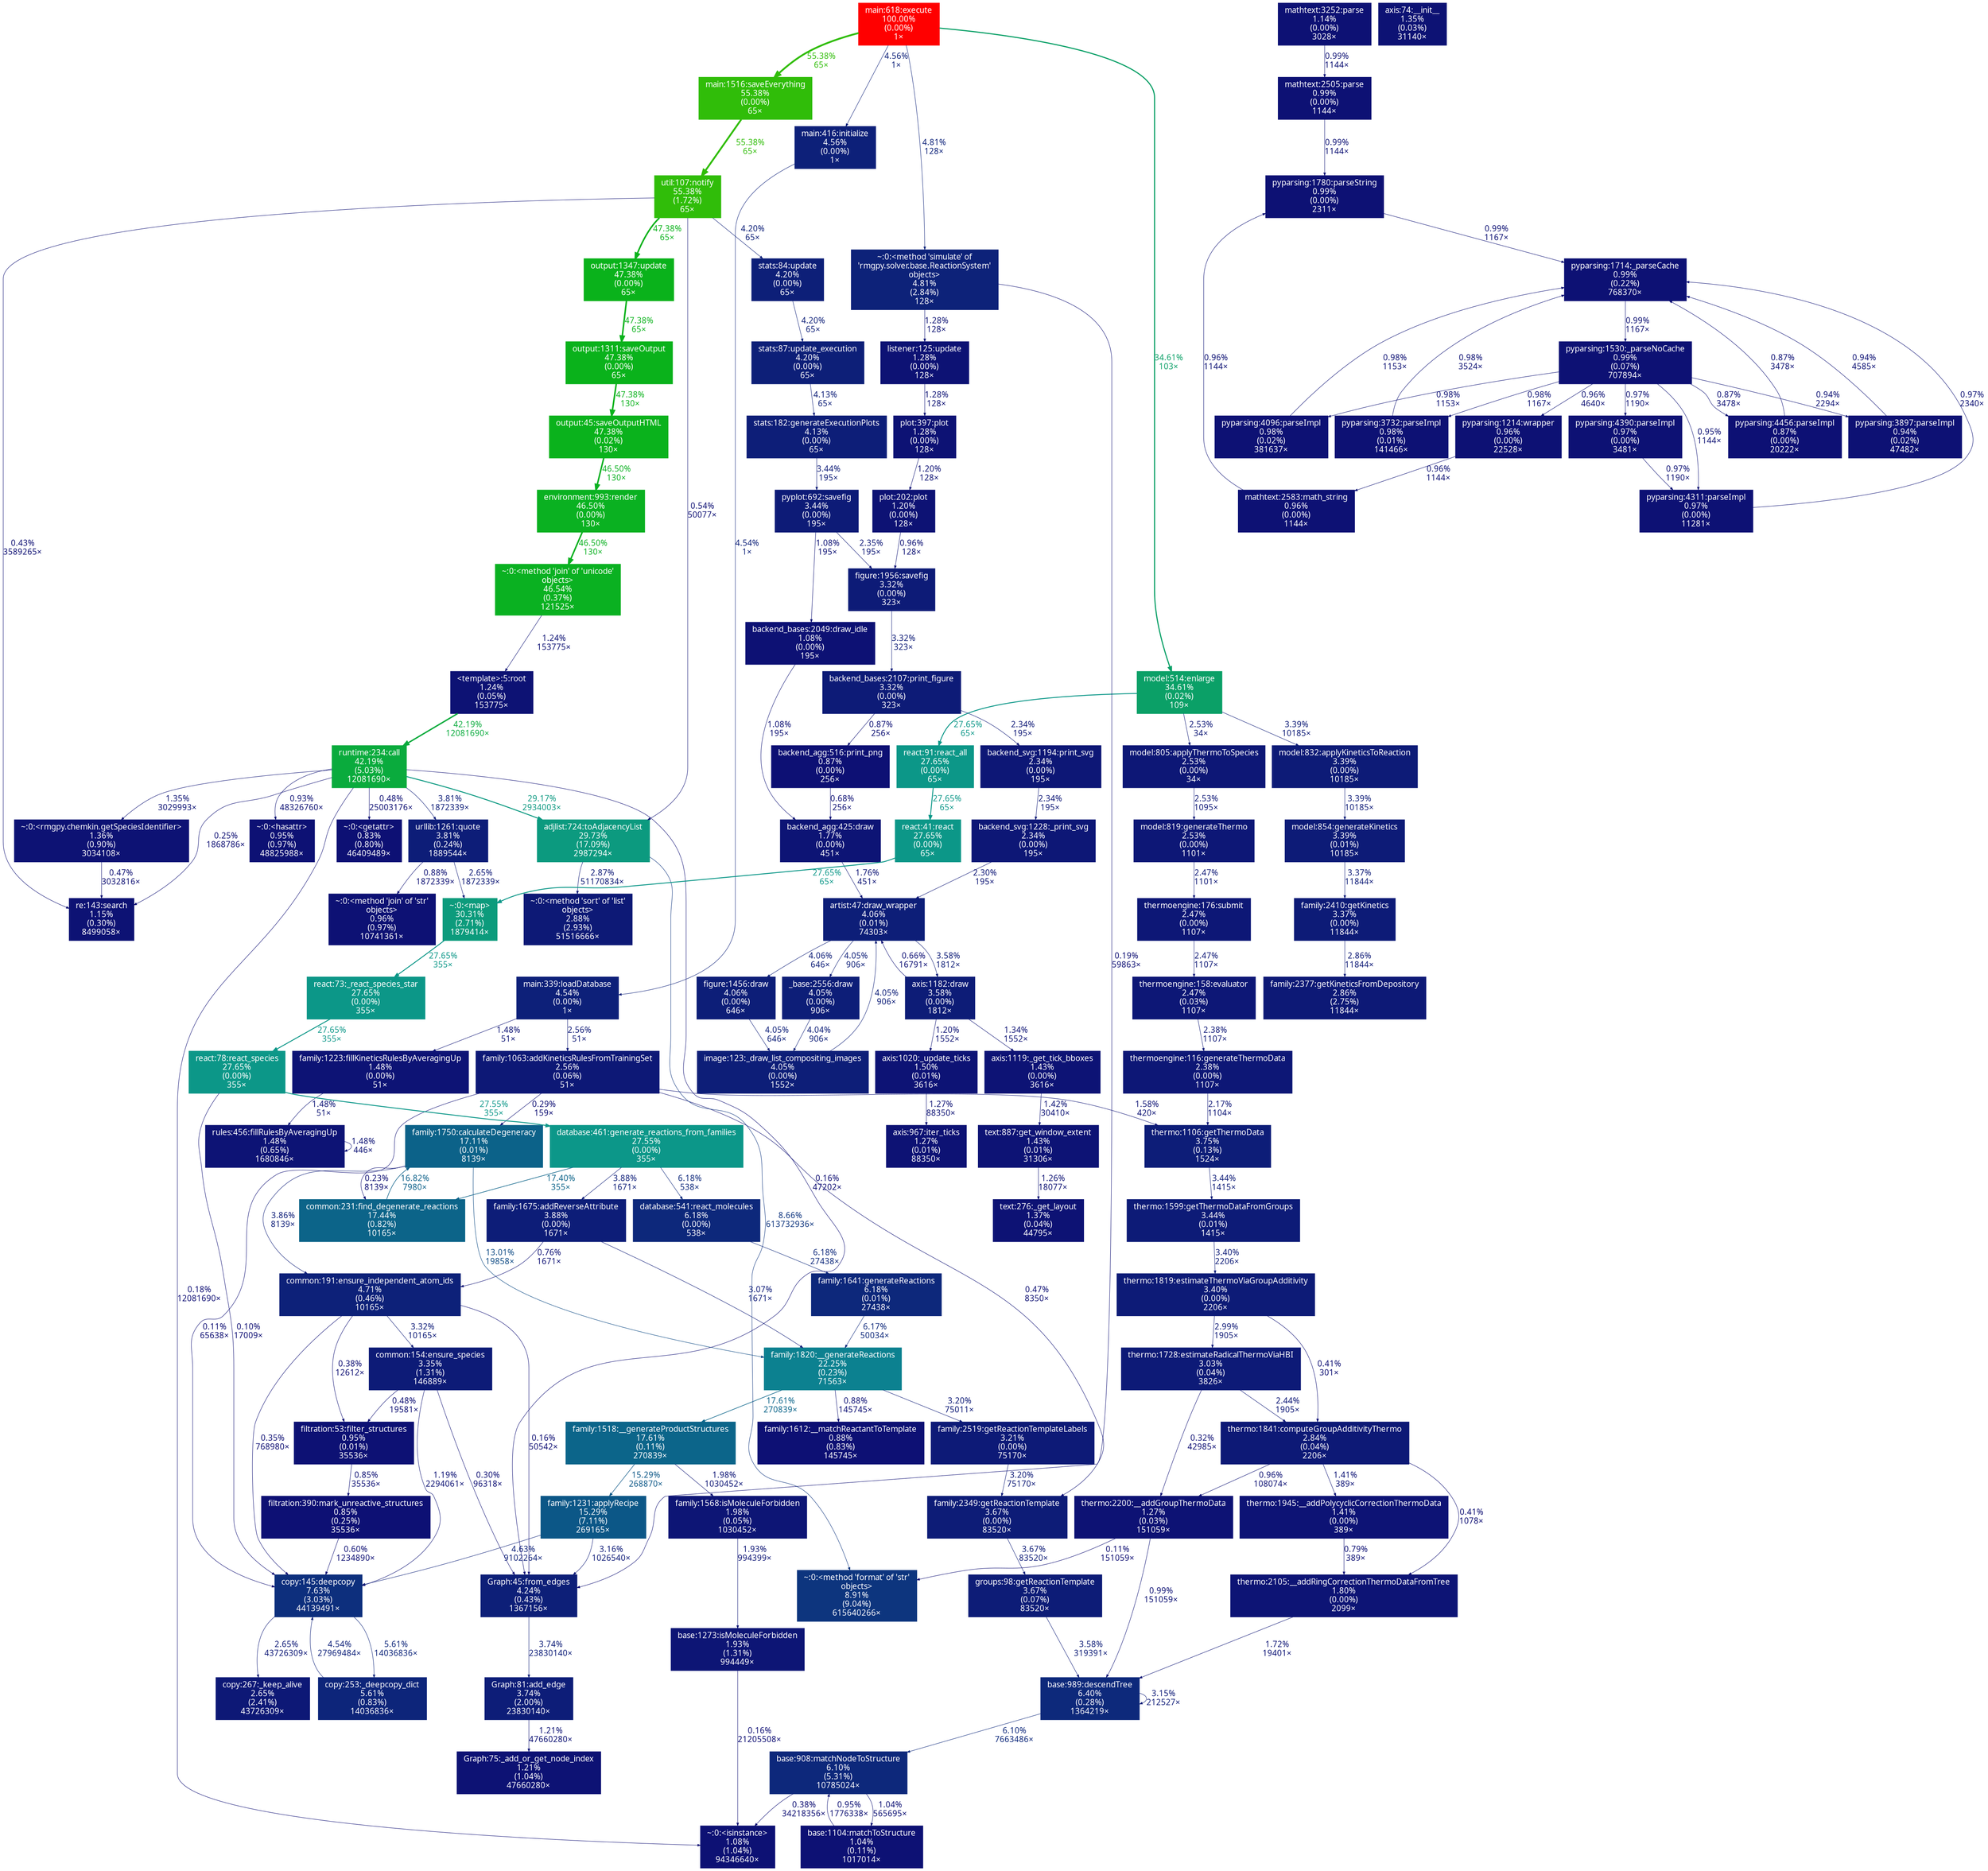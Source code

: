 digraph {
	graph [fontname=ArialMT, nodesep=0.125, ranksep=0.25];
	node [fontcolor=white, fontname=ArialMT, height=0, shape=box, style=filled, width=0];
	edge [fontname=ArialMT];
	32 [color="#0c5787", fontcolor="#ffffff", fontsize="10.00", label="family:1231:applyRecipe\n15.29%\n(7.11%)\n269165×"];
	32 -> 270 [arrowsize="0.35", color="#0d2179", fontcolor="#0d2179", fontsize="10.00", label="4.63%\n9102264×", labeldistance="0.50", penwidth="0.50"];
	32 -> 2818 [arrowsize="0.35", color="#0d1a77", fontcolor="#0d1a77", fontsize="10.00", label="3.16%\n1026540×", labeldistance="0.50", penwidth="0.50"];
	52 [color="#0d1475", fontcolor="#ffffff", fontsize="10.00", label="thermo:2105:__addRingCorrectionThermoDataFromTree\n1.80%\n(0.00%)\n2099×"];
	52 -> 2552 [arrowsize="0.35", color="#0d1475", fontcolor="#0d1475", fontsize="10.00", label="1.72%\n19401×", labeldistance="0.50", penwidth="0.50"];
	54 [color="#0d1976", fontcolor="#ffffff", fontsize="10.00", label="family:2377:getKineticsFromDepository\n2.86%\n(2.75%)\n11844×"];
	56 [color="#0d1876", fontcolor="#ffffff", fontsize="10.00", label="family:1063:addKineticsRulesFromTrainingSet\n2.56%\n(0.06%)\n51×"];
	56 -> 270 [arrowsize="0.35", color="#0d0d73", fontcolor="#0d0d73", fontsize="10.00", label="0.11%\n65638×", labeldistance="0.50", penwidth="0.50"];
	56 -> 710 [arrowsize="0.35", color="#0d0e73", fontcolor="#0d0e73", fontsize="10.00", label="0.29%\n159×", labeldistance="0.50", penwidth="0.50"];
	56 -> 1057 [arrowsize="0.35", color="#0d1375", fontcolor="#0d1375", fontsize="10.00", label="1.58%\n420×", labeldistance="0.50", penwidth="0.50"];
	56 -> 4908 [arrowsize="0.35", color="#0d0f73", fontcolor="#0d0f73", fontsize="10.00", label="0.47%\n8350×", labeldistance="0.50", penwidth="0.50"];
	58 [color="#0d1575", fontcolor="#ffffff", fontsize="10.00", label="base:1273:isMoleculeForbidden\n1.93%\n(1.31%)\n994449×"];
	58 -> 1469 [arrowsize="0.35", color="#0d0d73", fontcolor="#0d0d73", fontsize="10.00", label="0.16%\n21205508×", labeldistance="0.50", penwidth="0.50"];
	67 [color="#0ab21c", fontcolor="#ffffff", fontsize="10.00", label="output:45:saveOutputHTML\n47.38%\n(0.02%)\n130×"];
	67 -> 3054 [arrowsize="0.68", color="#0ab121", fontcolor="#0ab121", fontsize="10.00", label="46.50%\n130×", labeldistance="1.86", penwidth="1.86"];
	68 [color="#0ab21b", fontcolor="#ffffff", fontsize="10.00", label="output:1311:saveOutput\n47.38%\n(0.00%)\n65×"];
	68 -> 67 [arrowsize="0.69", color="#0ab21c", fontcolor="#0ab21c", fontsize="10.00", label="47.38%\n130×", labeldistance="1.90", penwidth="1.90"];
	70 [color="#0c9b7c", fontcolor="#ffffff", fontsize="10.00", label="~:0:<map>\n30.31%\n(2.71%)\n1879414×"];
	70 -> 4297 [arrowsize="0.53", color="#0c9788", fontcolor="#0c9788", fontsize="10.00", label="27.65%\n355×", labeldistance="1.11", penwidth="1.11"];
	92 [color="#0d1174", fontcolor="#ffffff", fontsize="10.00", label="filtration:53:filter_structures\n0.95%\n(0.01%)\n35536×"];
	92 -> 1069 [arrowsize="0.35", color="#0d1074", fontcolor="#0d1074", fontsize="10.00", label="0.85%\n35536×", labeldistance="0.50", penwidth="0.50"];
	114 [color="#0d1174", fontcolor="#ffffff", fontsize="10.00", label="mathtext:3252:parse\n1.14%\n(0.00%)\n3028×"];
	114 -> 556 [arrowsize="0.35", color="#0d1174", fontcolor="#0d1174", fontsize="10.00", label="0.99%\n1144×", labeldistance="0.50", penwidth="0.50"];
	135 [color="#0d1c77", fontcolor="#ffffff", fontsize="10.00", label="groups:98:getReactionTemplate\n3.67%\n(0.07%)\n83520×"];
	135 -> 2552 [arrowsize="0.35", color="#0d1c77", fontcolor="#0d1c77", fontsize="10.00", label="3.58%\n319391×", labeldistance="0.50", penwidth="0.50"];
	183 [color="#0d1e78", fontcolor="#ffffff", fontsize="10.00", label="_base:2556:draw\n4.05%\n(0.00%)\n906×"];
	183 -> 4200 [arrowsize="0.35", color="#0d1e78", fontcolor="#0d1e78", fontsize="10.00", label="4.04%\n906×", labeldistance="0.50", penwidth="0.50"];
	194 [color="#0d1274", fontcolor="#ffffff", fontsize="10.00", label="plot:202:plot\n1.20%\n(0.00%)\n128×"];
	194 -> 628 [arrowsize="0.35", color="#0d1174", fontcolor="#0d1174", fontsize="10.00", label="0.96%\n128×", labeldistance="0.50", penwidth="0.50"];
	214 [color="#0d1074", fontcolor="#ffffff", fontsize="10.00", label="~:0:<getattr>\n0.83%\n(0.80%)\n46409489×"];
	243 [color="#0d1174", fontcolor="#ffffff", fontsize="10.00", label="~:0:<hasattr>\n0.95%\n(0.97%)\n48825988×"];
	270 [color="#0d2f7d", fontcolor="#ffffff", fontsize="10.00", label="copy:145:deepcopy\n7.63%\n(3.03%)\n44139491×"];
	270 -> 991 [arrowsize="0.35", color="#0d1876", fontcolor="#0d1876", fontsize="10.00", label="2.65%\n43726309×", labeldistance="0.50", penwidth="0.50"];
	270 -> 997 [arrowsize="0.35", color="#0d257a", fontcolor="#0d257a", fontsize="10.00", label="5.61%\n14036836×", labeldistance="0.50", penwidth="0.50"];
	296 [color="#ff0000", fontcolor="#ffffff", fontsize="10.00", label="main:618:execute\n100.00%\n(0.00%)\n1×"];
	296 -> 385 [arrowsize="0.35", color="#0d2079", fontcolor="#0d2079", fontsize="10.00", label="4.56%\n1×", labeldistance="0.50", penwidth="0.50"];
	296 -> 945 [arrowsize="0.59", color="#0ba067", fontcolor="#0ba067", fontsize="10.00", label="34.61%\n103×", labeldistance="1.38", penwidth="1.38"];
	296 -> 1066 [arrowsize="0.35", color="#0d2279", fontcolor="#0d2279", fontsize="10.00", label="4.81%\n128×", labeldistance="0.50", penwidth="0.50"];
	296 -> 1238 [arrowsize="0.74", color="#30bd09", fontcolor="#30bd09", fontsize="10.00", label="55.38%\n65×", labeldistance="2.22", penwidth="2.22"];
	305 [color="#0d1174", fontcolor="#ffffff", fontsize="10.00", label="pyparsing:1214:wrapper\n0.96%\n(0.00%)\n22528×"];
	305 -> 559 [arrowsize="0.35", color="#0d1174", fontcolor="#0d1174", fontsize="10.00", label="0.96%\n1144×", labeldistance="0.50", penwidth="0.50"];
	384 [color="#0d1776", fontcolor="#ffffff", fontsize="10.00", label="thermoengine:176:submit\n2.47%\n(0.00%)\n1107×"];
	384 -> 896 [arrowsize="0.35", color="#0d1776", fontcolor="#0d1776", fontsize="10.00", label="2.47%\n1107×", labeldistance="0.50", penwidth="0.50"];
	385 [color="#0d2079", fontcolor="#ffffff", fontsize="10.00", label="main:416:initialize\n4.56%\n(0.00%)\n1×"];
	385 -> 1985 [arrowsize="0.35", color="#0d2079", fontcolor="#0d2079", fontsize="10.00", label="4.54%\n1×", labeldistance="0.50", penwidth="0.50"];
	386 [color="#0d1776", fontcolor="#ffffff", fontsize="10.00", label="model:819:generateThermo\n2.53%\n(0.00%)\n1101×"];
	386 -> 384 [arrowsize="0.35", color="#0d1776", fontcolor="#0d1776", fontsize="10.00", label="2.47%\n1101×", labeldistance="0.50", penwidth="0.50"];
	414 [color="#0d1b77", fontcolor="#ffffff", fontsize="10.00", label="backend_bases:2107:print_figure\n3.32%\n(0.00%)\n323×"];
	414 -> 1445 [arrowsize="0.35", color="#0d1074", fontcolor="#0d1074", fontsize="10.00", label="0.87%\n256×", labeldistance="0.50", penwidth="0.50"];
	414 -> 1696 [arrowsize="0.35", color="#0d1776", fontcolor="#0d1776", fontsize="10.00", label="2.34%\n195×", labeldistance="0.50", penwidth="0.50"];
	416 [color="#0d1d78", fontcolor="#ffffff", fontsize="10.00", label="family:1675:addReverseAttribute\n3.88%\n(0.00%)\n1671×"];
	416 -> 709 [arrowsize="0.35", color="#0d1074", fontcolor="#0d1074", fontsize="10.00", label="0.76%\n1671×", labeldistance="0.50", penwidth="0.50"];
	416 -> 1731 [arrowsize="0.35", color="#0d1a77", fontcolor="#0d1a77", fontsize="10.00", label="3.07%\n1671×", labeldistance="0.50", penwidth="0.50"];
	417 [color="#0c9789", fontcolor="#ffffff", fontsize="10.00", label="database:461:generate_reactions_from_families\n27.55%\n(0.00%)\n355×"];
	417 -> 416 [arrowsize="0.35", color="#0d1d78", fontcolor="#0d1d78", fontsize="10.00", label="3.88%\n1671×", labeldistance="0.50", penwidth="0.50"];
	417 -> 1972 [arrowsize="0.42", color="#0c6389", fontcolor="#0c6389", fontsize="10.00", label="17.40%\n355×", labeldistance="0.70", penwidth="0.70"];
	417 -> 2722 [arrowsize="0.35", color="#0d287b", fontcolor="#0d287b", fontsize="10.00", label="6.18%\n538×", labeldistance="0.50", penwidth="0.50"];
	461 [color="#0d1274", fontcolor="#ffffff", fontsize="10.00", label="text:276:_get_layout\n1.37%\n(0.04%)\n44795×"];
	463 [color="#0d1375", fontcolor="#ffffff", fontsize="10.00", label="text:887:get_window_extent\n1.43%\n(0.01%)\n31306×"];
	463 -> 461 [arrowsize="0.35", color="#0d1274", fontcolor="#0d1274", fontsize="10.00", label="1.26%\n18077×", labeldistance="0.50", penwidth="0.50"];
	548 [color="#0d1e78", fontcolor="#ffffff", fontsize="10.00", label="figure:1456:draw\n4.06%\n(0.00%)\n646×"];
	548 -> 4200 [arrowsize="0.35", color="#0d1e78", fontcolor="#0d1e78", fontsize="10.00", label="4.05%\n646×", labeldistance="0.50", penwidth="0.50"];
	550 [color="#0d1c77", fontcolor="#ffffff", fontsize="10.00", label="axis:1182:draw\n3.58%\n(0.00%)\n1812×"];
	550 -> 610 [arrowsize="0.35", color="#0d1274", fontcolor="#0d1274", fontsize="10.00", label="1.20%\n1552×", labeldistance="0.50", penwidth="0.50"];
	550 -> 1249 [arrowsize="0.35", color="#0d0f74", fontcolor="#0d0f74", fontsize="10.00", label="0.66%\n16791×", labeldistance="0.50", penwidth="0.50"];
	550 -> 3291 [arrowsize="0.35", color="#0d1274", fontcolor="#0d1274", fontsize="10.00", label="1.34%\n1552×", labeldistance="0.50", penwidth="0.50"];
	556 [color="#0d1174", fontcolor="#ffffff", fontsize="10.00", label="mathtext:2505:parse\n0.99%\n(0.00%)\n1144×"];
	556 -> 3200 [arrowsize="0.35", color="#0d1174", fontcolor="#0d1174", fontsize="10.00", label="0.99%\n1144×", labeldistance="0.50", penwidth="0.50"];
	559 [color="#0d1174", fontcolor="#ffffff", fontsize="10.00", label="mathtext:2583:math_string\n0.96%\n(0.00%)\n1144×"];
	559 -> 3200 [arrowsize="0.35", color="#0d1174", fontcolor="#0d1174", fontsize="10.00", label="0.96%\n1144×", labeldistance="0.50", penwidth="0.50"];
	610 [color="#0d1375", fontcolor="#ffffff", fontsize="10.00", label="axis:1020:_update_ticks\n1.50%\n(0.01%)\n3616×"];
	610 -> 1278 [arrowsize="0.35", color="#0d1274", fontcolor="#0d1274", fontsize="10.00", label="1.27%\n88350×", labeldistance="0.50", penwidth="0.50"];
	622 [color="#0d287b", fontcolor="#ffffff", fontsize="10.00", label="base:908:matchNodeToStructure\n6.10%\n(5.31%)\n10785024×"];
	622 -> 1469 [arrowsize="0.35", color="#0d0e73", fontcolor="#0d0e73", fontsize="10.00", label="0.38%\n34218356×", labeldistance="0.50", penwidth="0.50"];
	622 -> 1548 [arrowsize="0.35", color="#0d1174", fontcolor="#0d1174", fontsize="10.00", label="1.04%\n565695×", labeldistance="0.50", penwidth="0.50"];
	626 [color="#0d357e", fontcolor="#ffffff", fontsize="10.00", label="~:0:<method 'format' of 'str'\nobjects>\n8.91%\n(9.04%)\n615640266×"];
	628 [color="#0d1b77", fontcolor="#ffffff", fontsize="10.00", label="figure:1956:savefig\n3.32%\n(0.00%)\n323×"];
	628 -> 414 [arrowsize="0.35", color="#0d1b77", fontcolor="#0d1b77", fontsize="10.00", label="3.32%\n323×", labeldistance="0.50", penwidth="0.50"];
	657 [color="#0d1274", fontcolor="#ffffff", fontsize="10.00", label="axis:74:__init__\n1.35%\n(0.03%)\n31140×"];
	676 [color="#0d1375", fontcolor="#ffffff", fontsize="10.00", label="rules:456:fillRulesByAveragingUp\n1.48%\n(0.65%)\n1680846×"];
	676 -> 676 [arrowsize="0.35", color="#0d1375", fontcolor="#0d1375", fontsize="10.00", label="1.48%\n446×", labeldistance="0.50", penwidth="0.50"];
	677 [color="#0d1375", fontcolor="#ffffff", fontsize="10.00", label="family:1223:fillKineticsRulesByAveragingUp\n1.48%\n(0.00%)\n51×"];
	677 -> 676 [arrowsize="0.35", color="#0d1375", fontcolor="#0d1375", fontsize="10.00", label="1.48%\n51×", labeldistance="0.50", penwidth="0.50"];
	709 [color="#0d2179", fontcolor="#ffffff", fontsize="10.00", label="common:191:ensure_independent_atom_ids\n4.71%\n(0.46%)\n10165×"];
	709 -> 92 [arrowsize="0.35", color="#0d0e73", fontcolor="#0d0e73", fontsize="10.00", label="0.38%\n12612×", labeldistance="0.50", penwidth="0.50"];
	709 -> 270 [arrowsize="0.35", color="#0d0e73", fontcolor="#0d0e73", fontsize="10.00", label="0.35%\n768980×", labeldistance="0.50", penwidth="0.50"];
	709 -> 1064 [arrowsize="0.35", color="#0d1b77", fontcolor="#0d1b77", fontsize="10.00", label="3.32%\n10165×", labeldistance="0.50", penwidth="0.50"];
	709 -> 2818 [arrowsize="0.35", color="#0d0d73", fontcolor="#0d0d73", fontsize="10.00", label="0.16%\n50542×", labeldistance="0.50", penwidth="0.50"];
	710 [color="#0c6289", fontcolor="#ffffff", fontsize="10.00", label="family:1750:calculateDegeneracy\n17.11%\n(0.01%)\n8139×"];
	710 -> 709 [arrowsize="0.35", color="#0d1d78", fontcolor="#0d1d78", fontsize="10.00", label="3.86%\n8139×", labeldistance="0.50", penwidth="0.50"];
	710 -> 1731 [arrowsize="0.36", color="#0d4a84", fontcolor="#0d4a84", fontsize="10.00", label="13.01%\n19858×", labeldistance="0.52", penwidth="0.52"];
	710 -> 1972 [arrowsize="0.35", color="#0d0e73", fontcolor="#0d0e73", fontsize="10.00", label="0.23%\n8139×", labeldistance="0.50", penwidth="0.50"];
	728 [color="#0d1475", fontcolor="#ffffff", fontsize="10.00", label="backend_agg:425:draw\n1.77%\n(0.00%)\n451×"];
	728 -> 1249 [arrowsize="0.35", color="#0d1475", fontcolor="#0d1475", fontsize="10.00", label="1.76%\n451×", labeldistance="0.50", penwidth="0.50"];
	731 [color="#0d1b77", fontcolor="#ffffff", fontsize="10.00", label="model:854:generateKinetics\n3.39%\n(0.01%)\n10185×"];
	731 -> 950 [arrowsize="0.35", color="#0d1b77", fontcolor="#0d1b77", fontsize="10.00", label="3.37%\n11844×", labeldistance="0.50", penwidth="0.50"];
	761 [color="#30bd09", fontcolor="#ffffff", fontsize="10.00", label="util:107:notify\n55.38%\n(1.72%)\n65×"];
	761 -> 1562 [arrowsize="0.35", color="#0d0f73", fontcolor="#0d0f73", fontsize="10.00", label="0.54%\n50077×", labeldistance="0.50", penwidth="0.50"];
	761 -> 1915 [arrowsize="0.69", color="#0ab21b", fontcolor="#0ab21b", fontsize="10.00", label="47.38%\n65×", labeldistance="1.90", penwidth="1.90"];
	761 -> 3738 [arrowsize="0.35", color="#0d1f78", fontcolor="#0d1f78", fontsize="10.00", label="4.20%\n65×", labeldistance="0.50", penwidth="0.50"];
	761 -> 4423 [arrowsize="0.35", color="#0d0f73", fontcolor="#0d0f73", fontsize="10.00", label="0.43%\n3589265×", labeldistance="0.50", penwidth="0.50"];
	882 [color="#0d1f78", fontcolor="#ffffff", fontsize="10.00", label="stats:87:update_execution\n4.20%\n(0.00%)\n65×"];
	882 -> 1172 [arrowsize="0.35", color="#0d1e78", fontcolor="#0d1e78", fontsize="10.00", label="4.13%\n65×", labeldistance="0.50", penwidth="0.50"];
	895 [color="#0d1274", fontcolor="#ffffff", fontsize="10.00", label="<template>:5:root\n1.24%\n(0.05%)\n153775×"];
	895 -> 1065 [arrowsize="0.65", color="#0aab3d", fontcolor="#0aab3d", fontsize="10.00", label="42.19%\n12081690×", labeldistance="1.69", penwidth="1.69"];
	896 [color="#0d1776", fontcolor="#ffffff", fontsize="10.00", label="thermoengine:158:evaluator\n2.47%\n(0.03%)\n1107×"];
	896 -> 3551 [arrowsize="0.35", color="#0d1776", fontcolor="#0d1776", fontsize="10.00", label="2.38%\n1107×", labeldistance="0.50", penwidth="0.50"];
	939 [color="#0d1074", fontcolor="#ffffff", fontsize="10.00", label="family:1612:__matchReactantToTemplate\n0.88%\n(0.83%)\n145745×"];
	945 [color="#0ba067", fontcolor="#ffffff", fontsize="10.00", label="model:514:enlarge\n34.61%\n(0.02%)\n109×"];
	945 -> 3008 [arrowsize="0.53", color="#0c9788", fontcolor="#0c9788", fontsize="10.00", label="27.65%\n65×", labeldistance="1.11", penwidth="1.11"];
	945 -> 3348 [arrowsize="0.35", color="#0d1b77", fontcolor="#0d1b77", fontsize="10.00", label="3.39%\n10185×", labeldistance="0.50", penwidth="0.50"];
	945 -> 3552 [arrowsize="0.35", color="#0d1776", fontcolor="#0d1776", fontsize="10.00", label="2.53%\n34×", labeldistance="0.50", penwidth="0.50"];
	950 [color="#0d1b77", fontcolor="#ffffff", fontsize="10.00", label="family:2410:getKinetics\n3.37%\n(0.00%)\n11844×"];
	950 -> 54 [arrowsize="0.35", color="#0d1976", fontcolor="#0d1976", fontsize="10.00", label="2.86%\n11844×", labeldistance="0.50", penwidth="0.50"];
	991 [color="#0d1876", fontcolor="#ffffff", fontsize="10.00", label="copy:267:_keep_alive\n2.65%\n(2.41%)\n43726309×"];
	997 [color="#0d257a", fontcolor="#ffffff", fontsize="10.00", label="copy:253:_deepcopy_dict\n5.61%\n(0.83%)\n14036836×"];
	997 -> 270 [arrowsize="0.35", color="#0d2079", fontcolor="#0d2079", fontsize="10.00", label="4.54%\n27969484×", labeldistance="0.50", penwidth="0.50"];
	1006 [color="#0d1174", fontcolor="#ffffff", fontsize="10.00", label="pyparsing:1530:_parseNoCache\n0.99%\n(0.07%)\n707894×"];
	1006 -> 305 [arrowsize="0.35", color="#0d1174", fontcolor="#0d1174", fontsize="10.00", label="0.96%\n4640×", labeldistance="0.50", penwidth="0.50"];
	1006 -> 1802 [arrowsize="0.35", color="#0d1174", fontcolor="#0d1174", fontsize="10.00", label="0.98%\n1167×", labeldistance="0.50", penwidth="0.50"];
	1006 -> 2658 [arrowsize="0.35", color="#0d1074", fontcolor="#0d1074", fontsize="10.00", label="0.87%\n3478×", labeldistance="0.50", penwidth="0.50"];
	1006 -> 2728 [arrowsize="0.35", color="#0d1174", fontcolor="#0d1174", fontsize="10.00", label="0.94%\n2294×", labeldistance="0.50", penwidth="0.50"];
	1006 -> 3377 [arrowsize="0.35", color="#0d1174", fontcolor="#0d1174", fontsize="10.00", label="0.95%\n1144×", labeldistance="0.50", penwidth="0.50"];
	1006 -> 3780 [arrowsize="0.35", color="#0d1174", fontcolor="#0d1174", fontsize="10.00", label="0.97%\n1190×", labeldistance="0.50", penwidth="0.50"];
	1006 -> 4653 [arrowsize="0.35", color="#0d1174", fontcolor="#0d1174", fontsize="10.00", label="0.98%\n1153×", labeldistance="0.50", penwidth="0.50"];
	1057 [color="#0d1d78", fontcolor="#ffffff", fontsize="10.00", label="thermo:1106:getThermoData\n3.75%\n(0.13%)\n1524×"];
	1057 -> 3749 [arrowsize="0.35", color="#0d1b77", fontcolor="#0d1b77", fontsize="10.00", label="3.44%\n1415×", labeldistance="0.50", penwidth="0.50"];
	1059 [color="#0d1a77", fontcolor="#ffffff", fontsize="10.00", label="thermo:1728:estimateRadicalThermoViaHBI\n3.03%\n(0.04%)\n3826×"];
	1059 -> 1818 [arrowsize="0.35", color="#0d0e73", fontcolor="#0d0e73", fontsize="10.00", label="0.32%\n42985×", labeldistance="0.50", penwidth="0.50"];
	1059 -> 3056 [arrowsize="0.35", color="#0d1776", fontcolor="#0d1776", fontsize="10.00", label="2.44%\n1905×", labeldistance="0.50", penwidth="0.50"];
	1064 [color="#0d1b77", fontcolor="#ffffff", fontsize="10.00", label="common:154:ensure_species\n3.35%\n(1.31%)\n146889×"];
	1064 -> 92 [arrowsize="0.35", color="#0d0f73", fontcolor="#0d0f73", fontsize="10.00", label="0.48%\n19581×", labeldistance="0.50", penwidth="0.50"];
	1064 -> 270 [arrowsize="0.35", color="#0d1274", fontcolor="#0d1274", fontsize="10.00", label="1.19%\n2294061×", labeldistance="0.50", penwidth="0.50"];
	1064 -> 2818 [arrowsize="0.35", color="#0d0e73", fontcolor="#0d0e73", fontsize="10.00", label="0.30%\n96318×", labeldistance="0.50", penwidth="0.50"];
	1065 [color="#0aab3d", fontcolor="#ffffff", fontsize="10.00", label="runtime:234:call\n42.19%\n(5.03%)\n12081690×"];
	1065 -> 214 [arrowsize="0.35", color="#0d0f73", fontcolor="#0d0f73", fontsize="10.00", label="0.48%\n25003176×", labeldistance="0.50", penwidth="0.50"];
	1065 -> 243 [arrowsize="0.35", color="#0d1174", fontcolor="#0d1174", fontsize="10.00", label="0.93%\n48326760×", labeldistance="0.50", penwidth="0.50"];
	1065 -> 1394 [arrowsize="0.35", color="#0d1d78", fontcolor="#0d1d78", fontsize="10.00", label="3.81%\n1872339×", labeldistance="0.50", penwidth="0.50"];
	1065 -> 1469 [arrowsize="0.35", color="#0d0d73", fontcolor="#0d0d73", fontsize="10.00", label="0.18%\n12081690×", labeldistance="0.50", penwidth="0.50"];
	1065 -> 1562 [arrowsize="0.54", color="#0c9981", fontcolor="#0c9981", fontsize="10.00", label="29.17%\n2934003×", labeldistance="1.17", penwidth="1.17"];
	1065 -> 2818 [arrowsize="0.35", color="#0d0d73", fontcolor="#0d0d73", fontsize="10.00", label="0.16%\n47202×", labeldistance="0.50", penwidth="0.50"];
	1065 -> 3214 [arrowsize="0.35", color="#0d1274", fontcolor="#0d1274", fontsize="10.00", label="1.35%\n3029993×", labeldistance="0.50", penwidth="0.50"];
	1065 -> 4423 [arrowsize="0.35", color="#0d0e73", fontcolor="#0d0e73", fontsize="10.00", label="0.25%\n1868786×", labeldistance="0.50", penwidth="0.50"];
	1066 [color="#0d2279", fontcolor="#ffffff", fontsize="10.00", label="~:0:<method 'simulate' of\n'rmgpy.solver.base.ReactionSystem'\nobjects>\n4.81%\n(2.84%)\n128×"];
	1066 -> 2577 [arrowsize="0.35", color="#0d1274", fontcolor="#0d1274", fontsize="10.00", label="1.28%\n128×", labeldistance="0.50", penwidth="0.50"];
	1066 -> 2818 [arrowsize="0.35", color="#0d0e73", fontcolor="#0d0e73", fontsize="10.00", label="0.19%\n59863×", labeldistance="0.50", penwidth="0.50"];
	1069 [color="#0d1074", fontcolor="#ffffff", fontsize="10.00", label="filtration:390:mark_unreactive_structures\n0.85%\n(0.25%)\n35536×"];
	1069 -> 270 [arrowsize="0.35", color="#0d0f74", fontcolor="#0d0f74", fontsize="10.00", label="0.60%\n1234890×", labeldistance="0.50", penwidth="0.50"];
	1158 [color="#0d1174", fontcolor="#ffffff", fontsize="10.00", label="pyparsing:1714:_parseCache\n0.99%\n(0.22%)\n768370×"];
	1158 -> 1006 [arrowsize="0.35", color="#0d1174", fontcolor="#0d1174", fontsize="10.00", label="0.99%\n1167×", labeldistance="0.50", penwidth="0.50"];
	1171 [color="#0d1b77", fontcolor="#ffffff", fontsize="10.00", label="pyplot:692:savefig\n3.44%\n(0.00%)\n195×"];
	1171 -> 628 [arrowsize="0.35", color="#0d1776", fontcolor="#0d1776", fontsize="10.00", label="2.35%\n195×", labeldistance="0.50", penwidth="0.50"];
	1171 -> 1446 [arrowsize="0.35", color="#0d1174", fontcolor="#0d1174", fontsize="10.00", label="1.08%\n195×", labeldistance="0.50", penwidth="0.50"];
	1172 [color="#0d1e78", fontcolor="#ffffff", fontsize="10.00", label="stats:182:generateExecutionPlots\n4.13%\n(0.00%)\n65×"];
	1172 -> 1171 [arrowsize="0.35", color="#0d1b77", fontcolor="#0d1b77", fontsize="10.00", label="3.44%\n195×", labeldistance="0.50", penwidth="0.50"];
	1187 [color="#0d1976", fontcolor="#ffffff", fontsize="10.00", label="~:0:<method 'sort' of 'list'\nobjects>\n2.88%\n(2.93%)\n51516666×"];
	1238 [color="#30bd09", fontcolor="#ffffff", fontsize="10.00", label="main:1516:saveEverything\n55.38%\n(0.00%)\n65×"];
	1238 -> 761 [arrowsize="0.74", color="#30bd09", fontcolor="#30bd09", fontsize="10.00", label="55.38%\n65×", labeldistance="2.22", penwidth="2.22"];
	1249 [color="#0d1e78", fontcolor="#ffffff", fontsize="10.00", label="artist:47:draw_wrapper\n4.06%\n(0.01%)\n74303×"];
	1249 -> 183 [arrowsize="0.35", color="#0d1e78", fontcolor="#0d1e78", fontsize="10.00", label="4.05%\n906×", labeldistance="0.50", penwidth="0.50"];
	1249 -> 548 [arrowsize="0.35", color="#0d1e78", fontcolor="#0d1e78", fontsize="10.00", label="4.06%\n646×", labeldistance="0.50", penwidth="0.50"];
	1249 -> 550 [arrowsize="0.35", color="#0d1c77", fontcolor="#0d1c77", fontsize="10.00", label="3.58%\n1812×", labeldistance="0.50", penwidth="0.50"];
	1278 [color="#0d1274", fontcolor="#ffffff", fontsize="10.00", label="axis:967:iter_ticks\n1.27%\n(0.01%)\n88350×"];
	1394 [color="#0d1d78", fontcolor="#ffffff", fontsize="10.00", label="urllib:1261:quote\n3.81%\n(0.24%)\n1889544×"];
	1394 -> 70 [arrowsize="0.35", color="#0d1876", fontcolor="#0d1876", fontsize="10.00", label="2.65%\n1872339×", labeldistance="0.50", penwidth="0.50"];
	1394 -> 2167 [arrowsize="0.35", color="#0d1074", fontcolor="#0d1074", fontsize="10.00", label="0.88%\n1872339×", labeldistance="0.50", penwidth="0.50"];
	1445 [color="#0d1074", fontcolor="#ffffff", fontsize="10.00", label="backend_agg:516:print_png\n0.87%\n(0.00%)\n256×"];
	1445 -> 728 [arrowsize="0.35", color="#0d1074", fontcolor="#0d1074", fontsize="10.00", label="0.68%\n256×", labeldistance="0.50", penwidth="0.50"];
	1446 [color="#0d1174", fontcolor="#ffffff", fontsize="10.00", label="backend_bases:2049:draw_idle\n1.08%\n(0.00%)\n195×"];
	1446 -> 728 [arrowsize="0.35", color="#0d1174", fontcolor="#0d1174", fontsize="10.00", label="1.08%\n195×", labeldistance="0.50", penwidth="0.50"];
	1469 [color="#0d1174", fontcolor="#ffffff", fontsize="10.00", label="~:0:<isinstance>\n1.08%\n(1.04%)\n94346640×"];
	1548 [color="#0d1174", fontcolor="#ffffff", fontsize="10.00", label="base:1104:matchToStructure\n1.04%\n(0.11%)\n1017014×"];
	1548 -> 622 [arrowsize="0.35", color="#0d1174", fontcolor="#0d1174", fontsize="10.00", label="0.95%\n1776338×", labeldistance="0.50", penwidth="0.50"];
	1562 [color="#0c9a7f", fontcolor="#ffffff", fontsize="10.00", label="adjlist:724:toAdjacencyList\n29.73%\n(17.09%)\n2987294×"];
	1562 -> 626 [arrowsize="0.35", color="#0d347e", fontcolor="#0d347e", fontsize="10.00", label="8.66%\n613732936×", labeldistance="0.50", penwidth="0.50"];
	1562 -> 1187 [arrowsize="0.35", color="#0d1976", fontcolor="#0d1976", fontsize="10.00", label="2.87%\n51170834×", labeldistance="0.50", penwidth="0.50"];
	1696 [color="#0d1776", fontcolor="#ffffff", fontsize="10.00", label="backend_svg:1194:print_svg\n2.34%\n(0.00%)\n195×"];
	1696 -> 3288 [arrowsize="0.35", color="#0d1776", fontcolor="#0d1776", fontsize="10.00", label="2.34%\n195×", labeldistance="0.50", penwidth="0.50"];
	1731 [color="#0c8190", fontcolor="#ffffff", fontsize="10.00", label="family:1820:__generateReactions\n22.25%\n(0.23%)\n71563×"];
	1731 -> 939 [arrowsize="0.35", color="#0d1074", fontcolor="#0d1074", fontsize="10.00", label="0.88%\n145745×", labeldistance="0.50", penwidth="0.50"];
	1731 -> 3912 [arrowsize="0.42", color="#0c658a", fontcolor="#0c658a", fontsize="10.00", label="17.61%\n270839×", labeldistance="0.70", penwidth="0.70"];
	1731 -> 3962 [arrowsize="0.35", color="#0d1a77", fontcolor="#0d1a77", fontsize="10.00", label="3.20%\n75011×", labeldistance="0.50", penwidth="0.50"];
	1802 [color="#0d1174", fontcolor="#ffffff", fontsize="10.00", label="pyparsing:3732:parseImpl\n0.98%\n(0.01%)\n141466×"];
	1802 -> 1158 [arrowsize="0.35", color="#0d1174", fontcolor="#0d1174", fontsize="10.00", label="0.98%\n3524×", labeldistance="0.50", penwidth="0.50"];
	1818 [color="#0d1274", fontcolor="#ffffff", fontsize="10.00", label="thermo:2200:__addGroupThermoData\n1.27%\n(0.03%)\n151059×"];
	1818 -> 626 [arrowsize="0.35", color="#0d0d73", fontcolor="#0d0d73", fontsize="10.00", label="0.11%\n151059×", labeldistance="0.50", penwidth="0.50"];
	1818 -> 2552 [arrowsize="0.35", color="#0d1174", fontcolor="#0d1174", fontsize="10.00", label="0.99%\n151059×", labeldistance="0.50", penwidth="0.50"];
	1833 [color="#0c9788", fontcolor="#ffffff", fontsize="10.00", label="react:41:react\n27.65%\n(0.00%)\n65×"];
	1833 -> 70 [arrowsize="0.53", color="#0c9788", fontcolor="#0c9788", fontsize="10.00", label="27.65%\n65×", labeldistance="1.11", penwidth="1.11"];
	1906 [color="#0d1575", fontcolor="#ffffff", fontsize="10.00", label="family:1568:isMoleculeForbidden\n1.98%\n(0.05%)\n1030452×"];
	1906 -> 58 [arrowsize="0.35", color="#0d1575", fontcolor="#0d1575", fontsize="10.00", label="1.93%\n994399×", labeldistance="0.50", penwidth="0.50"];
	1915 [color="#0ab21b", fontcolor="#ffffff", fontsize="10.00", label="output:1347:update\n47.38%\n(0.00%)\n65×"];
	1915 -> 68 [arrowsize="0.69", color="#0ab21b", fontcolor="#0ab21b", fontsize="10.00", label="47.38%\n65×", labeldistance="1.90", penwidth="1.90"];
	1972 [color="#0c6489", fontcolor="#ffffff", fontsize="10.00", label="common:231:find_degenerate_reactions\n17.44%\n(0.82%)\n10165×"];
	1972 -> 710 [arrowsize="0.41", color="#0c6089", fontcolor="#0c6089", fontsize="10.00", label="16.82%\n7980×", labeldistance="0.67", penwidth="0.67"];
	1985 [color="#0d2079", fontcolor="#ffffff", fontsize="10.00", label="main:339:loadDatabase\n4.54%\n(0.00%)\n1×"];
	1985 -> 56 [arrowsize="0.35", color="#0d1876", fontcolor="#0d1876", fontsize="10.00", label="2.56%\n51×", labeldistance="0.50", penwidth="0.50"];
	1985 -> 677 [arrowsize="0.35", color="#0d1375", fontcolor="#0d1375", fontsize="10.00", label="1.48%\n51×", labeldistance="0.50", penwidth="0.50"];
	2041 [color="#0ab121", fontcolor="#ffffff", fontsize="10.00", label="~:0:<method 'join' of 'unicode'\nobjects>\n46.54%\n(0.37%)\n121525×"];
	2041 -> 895 [arrowsize="0.35", color="#0d1274", fontcolor="#0d1274", fontsize="10.00", label="1.24%\n153775×", labeldistance="0.50", penwidth="0.50"];
	2167 [color="#0d1174", fontcolor="#ffffff", fontsize="10.00", label="~:0:<method 'join' of 'str'\nobjects>\n0.96%\n(0.97%)\n10741361×"];
	2175 [color="#0c9788", fontcolor="#ffffff", fontsize="10.00", label="react:78:react_species\n27.65%\n(0.00%)\n355×"];
	2175 -> 270 [arrowsize="0.35", color="#0d0d73", fontcolor="#0d0d73", fontsize="10.00", label="0.10%\n17009×", labeldistance="0.50", penwidth="0.50"];
	2175 -> 417 [arrowsize="0.52", color="#0c9789", fontcolor="#0c9789", fontsize="10.00", label="27.55%\n355×", labeldistance="1.10", penwidth="1.10"];
	2289 [color="#0d1375", fontcolor="#ffffff", fontsize="10.00", label="thermo:1945:__addPolycyclicCorrectionThermoData\n1.41%\n(0.00%)\n389×"];
	2289 -> 52 [arrowsize="0.35", color="#0d1074", fontcolor="#0d1074", fontsize="10.00", label="0.79%\n389×", labeldistance="0.50", penwidth="0.50"];
	2528 [color="#0d1274", fontcolor="#ffffff", fontsize="10.00", label="Graph:75:_add_or_get_node_index\n1.21%\n(1.04%)\n47660280×"];
	2552 [color="#0d297b", fontcolor="#ffffff", fontsize="10.00", label="base:989:descendTree\n6.40%\n(0.28%)\n1364219×"];
	2552 -> 622 [arrowsize="0.35", color="#0d287b", fontcolor="#0d287b", fontsize="10.00", label="6.10%\n7663486×", labeldistance="0.50", penwidth="0.50"];
	2552 -> 2552 [arrowsize="0.35", color="#0d1a77", fontcolor="#0d1a77", fontsize="10.00", label="3.15%\n212527×", labeldistance="0.50", penwidth="0.50"];
	2577 [color="#0d1274", fontcolor="#ffffff", fontsize="10.00", label="listener:125:update\n1.28%\n(0.00%)\n128×"];
	2577 -> 3730 [arrowsize="0.35", color="#0d1274", fontcolor="#0d1274", fontsize="10.00", label="1.28%\n128×", labeldistance="0.50", penwidth="0.50"];
	2658 [color="#0d1074", fontcolor="#ffffff", fontsize="10.00", label="pyparsing:4456:parseImpl\n0.87%\n(0.00%)\n20222×"];
	2658 -> 1158 [arrowsize="0.35", color="#0d1074", fontcolor="#0d1074", fontsize="10.00", label="0.87%\n3478×", labeldistance="0.50", penwidth="0.50"];
	2719 [color="#0d287b", fontcolor="#ffffff", fontsize="10.00", label="family:1641:generateReactions\n6.18%\n(0.01%)\n27438×"];
	2719 -> 1731 [arrowsize="0.35", color="#0d287b", fontcolor="#0d287b", fontsize="10.00", label="6.17%\n50034×", labeldistance="0.50", penwidth="0.50"];
	2722 [color="#0d287b", fontcolor="#ffffff", fontsize="10.00", label="database:541:react_molecules\n6.18%\n(0.00%)\n538×"];
	2722 -> 2719 [arrowsize="0.35", color="#0d287b", fontcolor="#0d287b", fontsize="10.00", label="6.18%\n27438×", labeldistance="0.50", penwidth="0.50"];
	2728 [color="#0d1174", fontcolor="#ffffff", fontsize="10.00", label="pyparsing:3897:parseImpl\n0.94%\n(0.02%)\n47482×"];
	2728 -> 1158 [arrowsize="0.35", color="#0d1174", fontcolor="#0d1174", fontsize="10.00", label="0.94%\n4585×", labeldistance="0.50", penwidth="0.50"];
	2818 [color="#0d1f78", fontcolor="#ffffff", fontsize="10.00", label="Graph:45:from_edges\n4.24%\n(0.43%)\n1367156×"];
	2818 -> 3072 [arrowsize="0.35", color="#0d1d78", fontcolor="#0d1d78", fontsize="10.00", label="3.74%\n23830140×", labeldistance="0.50", penwidth="0.50"];
	3008 [color="#0c9788", fontcolor="#ffffff", fontsize="10.00", label="react:91:react_all\n27.65%\n(0.00%)\n65×"];
	3008 -> 1833 [arrowsize="0.53", color="#0c9788", fontcolor="#0c9788", fontsize="10.00", label="27.65%\n65×", labeldistance="1.11", penwidth="1.11"];
	3054 [color="#0ab121", fontcolor="#ffffff", fontsize="10.00", label="environment:993:render\n46.50%\n(0.00%)\n130×"];
	3054 -> 2041 [arrowsize="0.68", color="#0ab121", fontcolor="#0ab121", fontsize="10.00", label="46.50%\n130×", labeldistance="1.86", penwidth="1.86"];
	3056 [color="#0d1976", fontcolor="#ffffff", fontsize="10.00", label="thermo:1841:computeGroupAdditivityThermo\n2.84%\n(0.04%)\n2206×"];
	3056 -> 52 [arrowsize="0.35", color="#0d0e73", fontcolor="#0d0e73", fontsize="10.00", label="0.41%\n1078×", labeldistance="0.50", penwidth="0.50"];
	3056 -> 1818 [arrowsize="0.35", color="#0d1174", fontcolor="#0d1174", fontsize="10.00", label="0.96%\n108074×", labeldistance="0.50", penwidth="0.50"];
	3056 -> 2289 [arrowsize="0.35", color="#0d1375", fontcolor="#0d1375", fontsize="10.00", label="1.41%\n389×", labeldistance="0.50", penwidth="0.50"];
	3072 [color="#0d1d78", fontcolor="#ffffff", fontsize="10.00", label="Graph:81:add_edge\n3.74%\n(2.00%)\n23830140×"];
	3072 -> 2528 [arrowsize="0.35", color="#0d1274", fontcolor="#0d1274", fontsize="10.00", label="1.21%\n47660280×", labeldistance="0.50", penwidth="0.50"];
	3200 [color="#0d1174", fontcolor="#ffffff", fontsize="10.00", label="pyparsing:1780:parseString\n0.99%\n(0.00%)\n2311×"];
	3200 -> 1158 [arrowsize="0.35", color="#0d1174", fontcolor="#0d1174", fontsize="10.00", label="0.99%\n1167×", labeldistance="0.50", penwidth="0.50"];
	3214 [color="#0d1274", fontcolor="#ffffff", fontsize="10.00", label="~:0:<rmgpy.chemkin.getSpeciesIdentifier>\n1.36%\n(0.90%)\n3034108×"];
	3214 -> 4423 [arrowsize="0.35", color="#0d0f73", fontcolor="#0d0f73", fontsize="10.00", label="0.47%\n3032816×", labeldistance="0.50", penwidth="0.50"];
	3288 [color="#0d1776", fontcolor="#ffffff", fontsize="10.00", label="backend_svg:1228:_print_svg\n2.34%\n(0.00%)\n195×"];
	3288 -> 1249 [arrowsize="0.35", color="#0d1676", fontcolor="#0d1676", fontsize="10.00", label="2.30%\n195×", labeldistance="0.50", penwidth="0.50"];
	3291 [color="#0d1375", fontcolor="#ffffff", fontsize="10.00", label="axis:1119:_get_tick_bboxes\n1.43%\n(0.00%)\n3616×"];
	3291 -> 463 [arrowsize="0.35", color="#0d1375", fontcolor="#0d1375", fontsize="10.00", label="1.42%\n30410×", labeldistance="0.50", penwidth="0.50"];
	3348 [color="#0d1b77", fontcolor="#ffffff", fontsize="10.00", label="model:832:applyKineticsToReaction\n3.39%\n(0.00%)\n10185×"];
	3348 -> 731 [arrowsize="0.35", color="#0d1b77", fontcolor="#0d1b77", fontsize="10.00", label="3.39%\n10185×", labeldistance="0.50", penwidth="0.50"];
	3377 [color="#0d1174", fontcolor="#ffffff", fontsize="10.00", label="pyparsing:4311:parseImpl\n0.97%\n(0.00%)\n11281×"];
	3377 -> 1158 [arrowsize="0.35", color="#0d1174", fontcolor="#0d1174", fontsize="10.00", label="0.97%\n2340×", labeldistance="0.50", penwidth="0.50"];
	3551 [color="#0d1776", fontcolor="#ffffff", fontsize="10.00", label="thermoengine:116:generateThermoData\n2.38%\n(0.00%)\n1107×"];
	3551 -> 1057 [arrowsize="0.35", color="#0d1676", fontcolor="#0d1676", fontsize="10.00", label="2.17%\n1104×", labeldistance="0.50", penwidth="0.50"];
	3552 [color="#0d1776", fontcolor="#ffffff", fontsize="10.00", label="model:805:applyThermoToSpecies\n2.53%\n(0.00%)\n34×"];
	3552 -> 386 [arrowsize="0.35", color="#0d1776", fontcolor="#0d1776", fontsize="10.00", label="2.53%\n1095×", labeldistance="0.50", penwidth="0.50"];
	3730 [color="#0d1274", fontcolor="#ffffff", fontsize="10.00", label="plot:397:plot\n1.28%\n(0.00%)\n128×"];
	3730 -> 194 [arrowsize="0.35", color="#0d1274", fontcolor="#0d1274", fontsize="10.00", label="1.20%\n128×", labeldistance="0.50", penwidth="0.50"];
	3738 [color="#0d1f78", fontcolor="#ffffff", fontsize="10.00", label="stats:84:update\n4.20%\n(0.00%)\n65×"];
	3738 -> 882 [arrowsize="0.35", color="#0d1f78", fontcolor="#0d1f78", fontsize="10.00", label="4.20%\n65×", labeldistance="0.50", penwidth="0.50"];
	3749 [color="#0d1b77", fontcolor="#ffffff", fontsize="10.00", label="thermo:1599:getThermoDataFromGroups\n3.44%\n(0.01%)\n1415×"];
	3749 -> 3854 [arrowsize="0.35", color="#0d1b77", fontcolor="#0d1b77", fontsize="10.00", label="3.40%\n2206×", labeldistance="0.50", penwidth="0.50"];
	3780 [color="#0d1174", fontcolor="#ffffff", fontsize="10.00", label="pyparsing:4390:parseImpl\n0.97%\n(0.00%)\n3481×"];
	3780 -> 3377 [arrowsize="0.35", color="#0d1174", fontcolor="#0d1174", fontsize="10.00", label="0.97%\n1190×", labeldistance="0.50", penwidth="0.50"];
	3854 [color="#0d1b77", fontcolor="#ffffff", fontsize="10.00", label="thermo:1819:estimateThermoViaGroupAdditivity\n3.40%\n(0.00%)\n2206×"];
	3854 -> 1059 [arrowsize="0.35", color="#0d1977", fontcolor="#0d1977", fontsize="10.00", label="2.99%\n1905×", labeldistance="0.50", penwidth="0.50"];
	3854 -> 3056 [arrowsize="0.35", color="#0d0e73", fontcolor="#0d0e73", fontsize="10.00", label="0.41%\n301×", labeldistance="0.50", penwidth="0.50"];
	3912 [color="#0c658a", fontcolor="#ffffff", fontsize="10.00", label="family:1518:__generateProductStructures\n17.61%\n(0.11%)\n270839×"];
	3912 -> 32 [arrowsize="0.39", color="#0c5787", fontcolor="#0c5787", fontsize="10.00", label="15.29%\n268870×", labeldistance="0.61", penwidth="0.61"];
	3912 -> 1906 [arrowsize="0.35", color="#0d1575", fontcolor="#0d1575", fontsize="10.00", label="1.98%\n1030452×", labeldistance="0.50", penwidth="0.50"];
	3962 [color="#0d1a77", fontcolor="#ffffff", fontsize="10.00", label="family:2519:getReactionTemplateLabels\n3.21%\n(0.00%)\n75170×"];
	3962 -> 4908 [arrowsize="0.35", color="#0d1a77", fontcolor="#0d1a77", fontsize="10.00", label="3.20%\n75170×", labeldistance="0.50", penwidth="0.50"];
	4200 [color="#0d1e78", fontcolor="#ffffff", fontsize="10.00", label="image:123:_draw_list_compositing_images\n4.05%\n(0.00%)\n1552×"];
	4200 -> 1249 [arrowsize="0.35", color="#0d1e78", fontcolor="#0d1e78", fontsize="10.00", label="4.05%\n906×", labeldistance="0.50", penwidth="0.50"];
	4297 [color="#0c9788", fontcolor="#ffffff", fontsize="10.00", label="react:73:_react_species_star\n27.65%\n(0.00%)\n355×"];
	4297 -> 2175 [arrowsize="0.53", color="#0c9788", fontcolor="#0c9788", fontsize="10.00", label="27.65%\n355×", labeldistance="1.11", penwidth="1.11"];
	4423 [color="#0d1274", fontcolor="#ffffff", fontsize="10.00", label="re:143:search\n1.15%\n(0.30%)\n8499058×"];
	4653 [color="#0d1174", fontcolor="#ffffff", fontsize="10.00", label="pyparsing:4096:parseImpl\n0.98%\n(0.02%)\n381637×"];
	4653 -> 1158 [arrowsize="0.35", color="#0d1174", fontcolor="#0d1174", fontsize="10.00", label="0.98%\n1153×", labeldistance="0.50", penwidth="0.50"];
	4908 [color="#0d1c77", fontcolor="#ffffff", fontsize="10.00", label="family:2349:getReactionTemplate\n3.67%\n(0.00%)\n83520×"];
	4908 -> 135 [arrowsize="0.35", color="#0d1c77", fontcolor="#0d1c77", fontsize="10.00", label="3.67%\n83520×", labeldistance="0.50", penwidth="0.50"];
}
